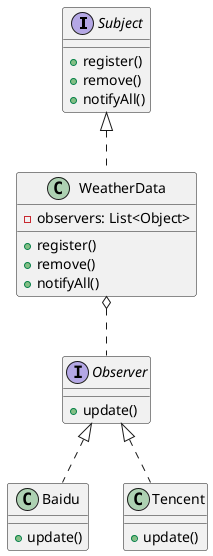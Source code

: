 @startuml


interface Subject
class WeatherData
interface Observer
class Baidu
class Tencent

Observer <|.. Baidu
Observer <|.. Tencent

Subject <|.. WeatherData
WeatherData o.. Observer

Subject : +register()
Subject : +remove()
Subject : +notifyAll()

WeatherData : -observers: List<Object>
WeatherData : +register()
WeatherData : +remove()
WeatherData : +notifyAll()

Observer : +update()
Baidu : +update()
Tencent : +update()


@enduml